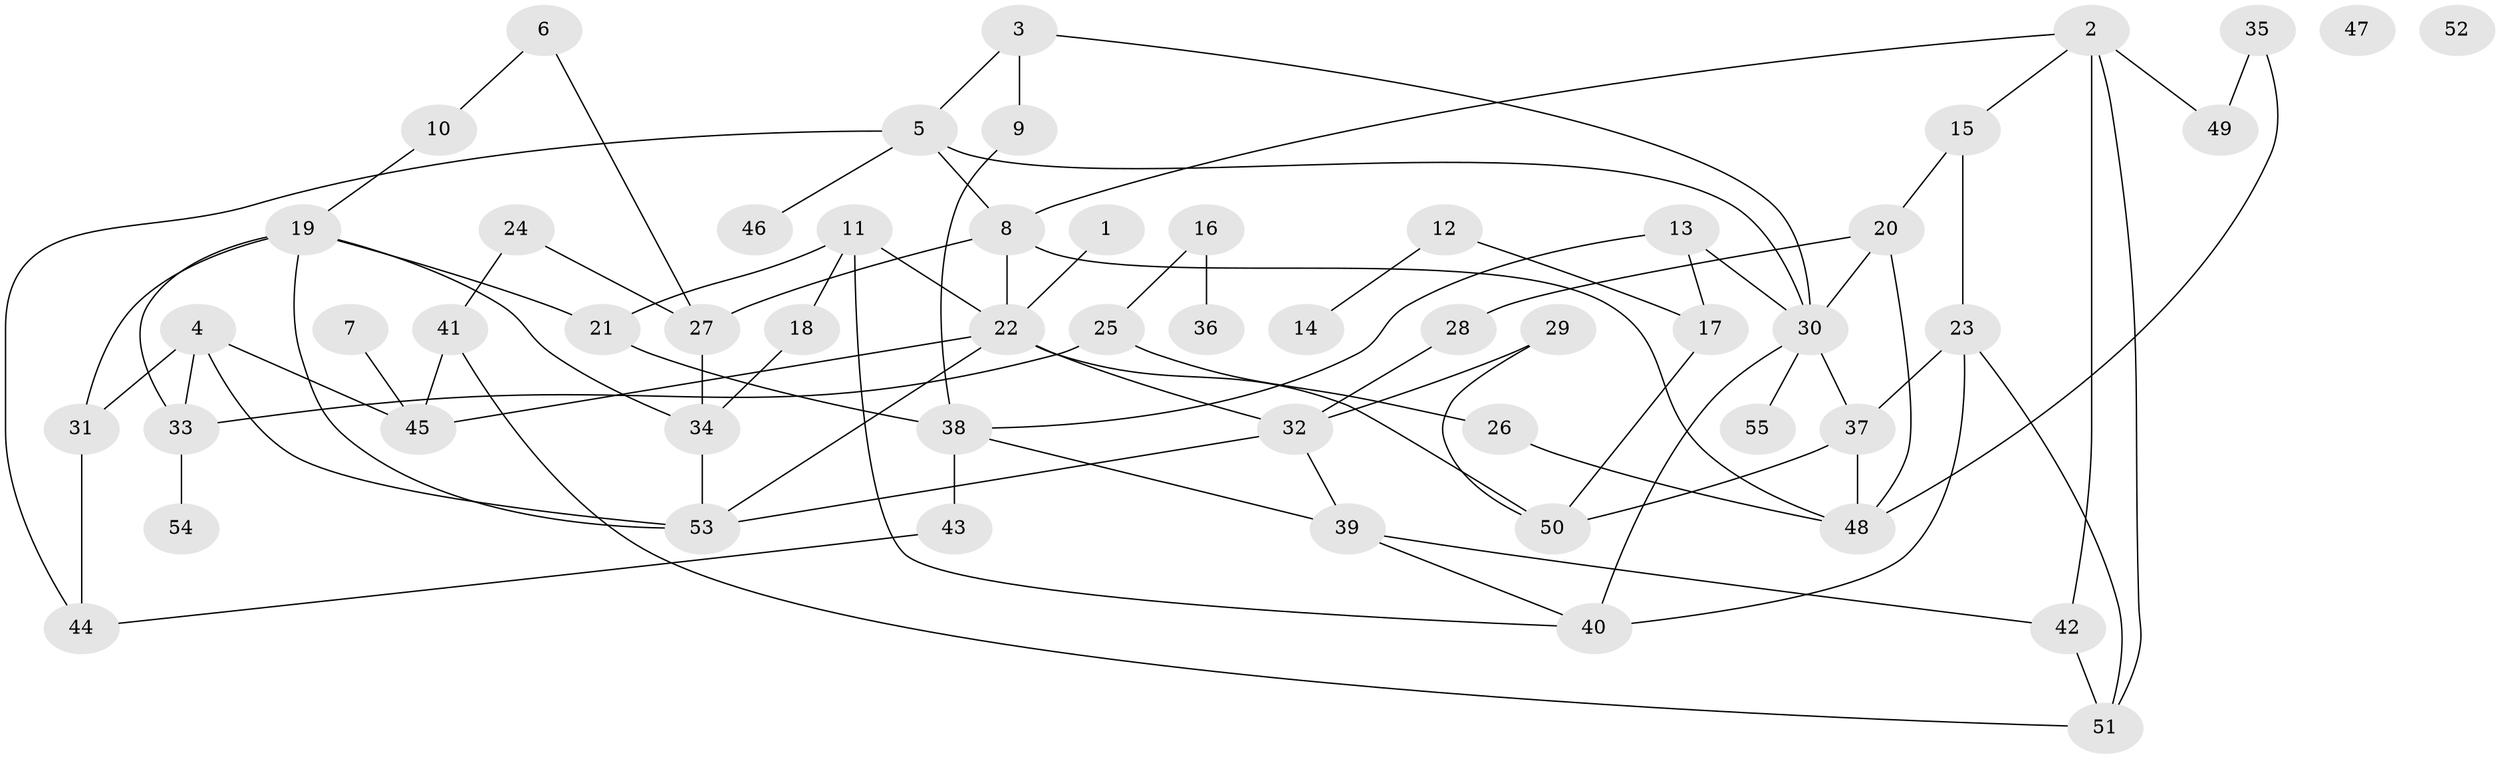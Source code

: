 // Generated by graph-tools (version 1.1) at 2025/33/03/09/25 02:33:57]
// undirected, 55 vertices, 85 edges
graph export_dot {
graph [start="1"]
  node [color=gray90,style=filled];
  1;
  2;
  3;
  4;
  5;
  6;
  7;
  8;
  9;
  10;
  11;
  12;
  13;
  14;
  15;
  16;
  17;
  18;
  19;
  20;
  21;
  22;
  23;
  24;
  25;
  26;
  27;
  28;
  29;
  30;
  31;
  32;
  33;
  34;
  35;
  36;
  37;
  38;
  39;
  40;
  41;
  42;
  43;
  44;
  45;
  46;
  47;
  48;
  49;
  50;
  51;
  52;
  53;
  54;
  55;
  1 -- 22;
  2 -- 8;
  2 -- 15;
  2 -- 42;
  2 -- 49;
  2 -- 51;
  3 -- 5;
  3 -- 9;
  3 -- 30;
  4 -- 31;
  4 -- 33;
  4 -- 45;
  4 -- 53;
  5 -- 8;
  5 -- 30;
  5 -- 44;
  5 -- 46;
  6 -- 10;
  6 -- 27;
  7 -- 45;
  8 -- 22;
  8 -- 27;
  8 -- 48;
  9 -- 38;
  10 -- 19;
  11 -- 18;
  11 -- 21;
  11 -- 22;
  11 -- 40;
  12 -- 14;
  12 -- 17;
  13 -- 17;
  13 -- 30;
  13 -- 38;
  15 -- 20;
  15 -- 23;
  16 -- 25;
  16 -- 36;
  17 -- 50;
  18 -- 34;
  19 -- 21;
  19 -- 31;
  19 -- 33;
  19 -- 34;
  19 -- 53;
  20 -- 28;
  20 -- 30;
  20 -- 48;
  21 -- 38;
  22 -- 32;
  22 -- 45;
  22 -- 50;
  22 -- 53;
  23 -- 37;
  23 -- 40;
  23 -- 51;
  24 -- 27;
  24 -- 41;
  25 -- 26;
  25 -- 33;
  26 -- 48;
  27 -- 34;
  28 -- 32;
  29 -- 32;
  29 -- 50;
  30 -- 37;
  30 -- 40;
  30 -- 55;
  31 -- 44;
  32 -- 39;
  32 -- 53;
  33 -- 54;
  34 -- 53;
  35 -- 48;
  35 -- 49;
  37 -- 48;
  37 -- 50;
  38 -- 39;
  38 -- 43;
  39 -- 40;
  39 -- 42;
  41 -- 45;
  41 -- 51;
  42 -- 51;
  43 -- 44;
}
